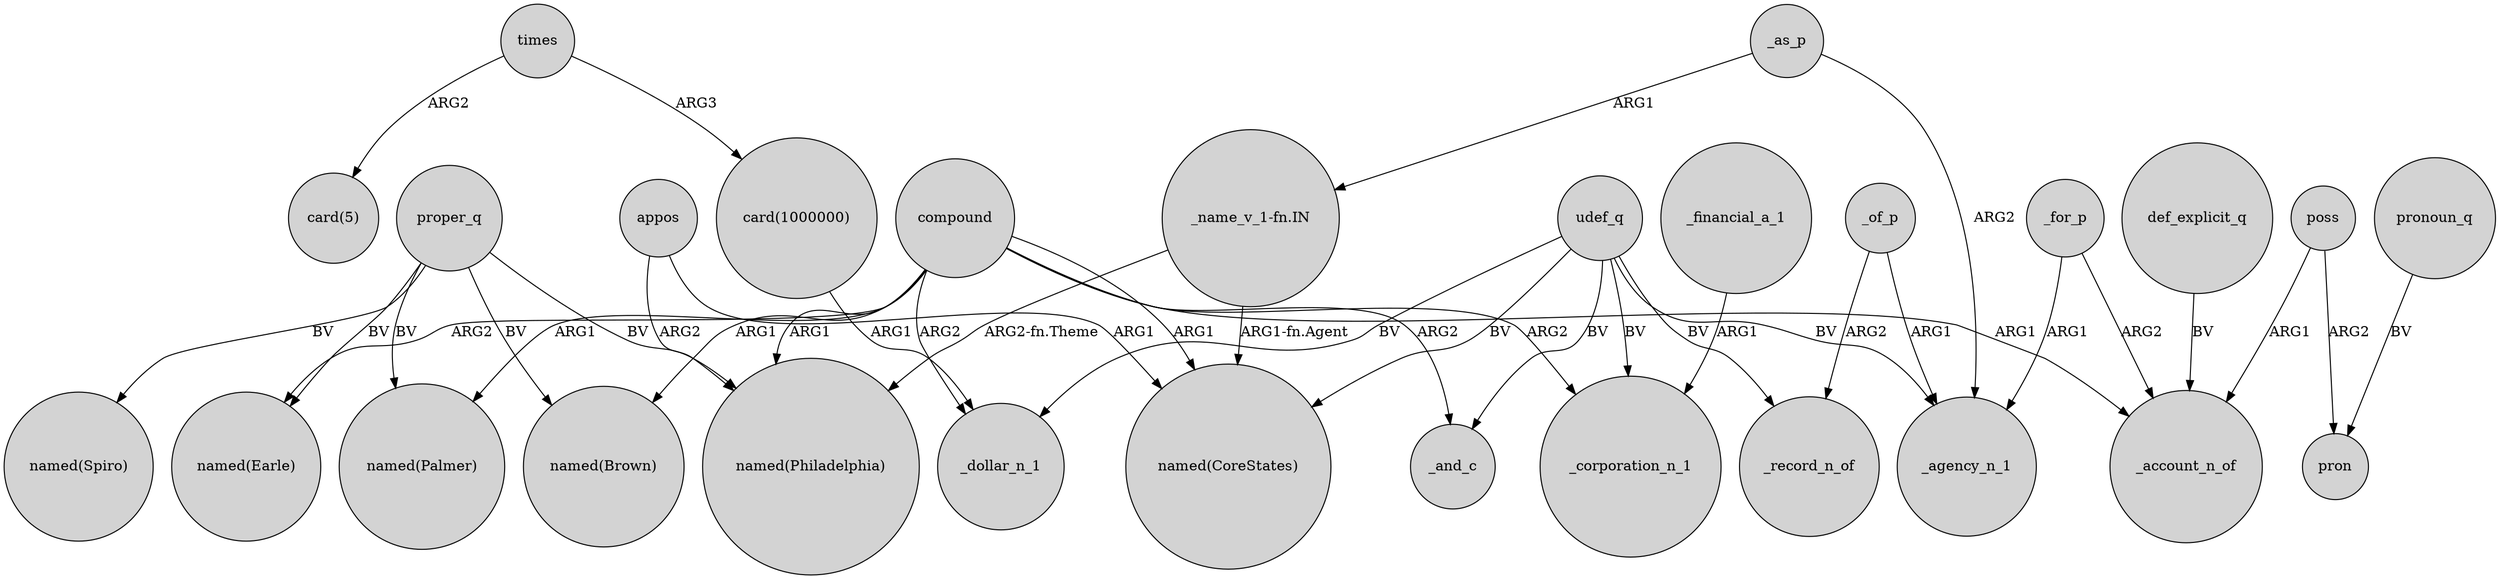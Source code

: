 digraph {
	node [shape=circle style=filled]
	times -> "card(5)" [label=ARG2]
	_for_p -> _agency_n_1 [label=ARG1]
	"card(1000000)" -> _dollar_n_1 [label=ARG1]
	compound -> "named(Philadelphia)" [label=ARG1]
	proper_q -> "named(Philadelphia)" [label=BV]
	"_name_v_1-fn.IN" -> "named(Philadelphia)" [label="ARG2-fn.Theme"]
	poss -> pron [label=ARG2]
	_of_p -> _agency_n_1 [label=ARG1]
	udef_q -> _record_n_of [label=BV]
	compound -> _corporation_n_1 [label=ARG2]
	_for_p -> _account_n_of [label=ARG2]
	compound -> "named(CoreStates)" [label=ARG1]
	appos -> "named(Philadelphia)" [label=ARG2]
	appos -> "named(CoreStates)" [label=ARG1]
	_financial_a_1 -> _corporation_n_1 [label=ARG1]
	proper_q -> "named(Brown)" [label=BV]
	proper_q -> "named(Palmer)" [label=BV]
	_as_p -> "_name_v_1-fn.IN" [label=ARG1]
	compound -> "named(Earle)" [label=ARG2]
	compound -> _account_n_of [label=ARG1]
	poss -> _account_n_of [label=ARG1]
	udef_q -> _corporation_n_1 [label=BV]
	pronoun_q -> pron [label=BV]
	compound -> _and_c [label=ARG2]
	times -> "card(1000000)" [label=ARG3]
	def_explicit_q -> _account_n_of [label=BV]
	_of_p -> _record_n_of [label=ARG2]
	udef_q -> _agency_n_1 [label=BV]
	proper_q -> "named(Spiro)" [label=BV]
	udef_q -> "named(CoreStates)" [label=BV]
	"_name_v_1-fn.IN" -> "named(CoreStates)" [label="ARG1-fn.Agent"]
	compound -> "named(Palmer)" [label=ARG1]
	proper_q -> "named(Earle)" [label=BV]
	compound -> _dollar_n_1 [label=ARG2]
	udef_q -> _and_c [label=BV]
	compound -> "named(Brown)" [label=ARG1]
	_as_p -> _agency_n_1 [label=ARG2]
	udef_q -> _dollar_n_1 [label=BV]
}
